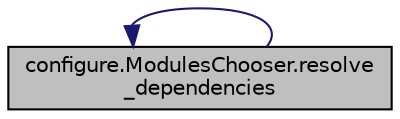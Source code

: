 digraph "configure.ModulesChooser.resolve_dependencies"
{
  edge [fontname="Helvetica",fontsize="10",labelfontname="Helvetica",labelfontsize="10"];
  node [fontname="Helvetica",fontsize="10",shape=record];
  rankdir="LR";
  Node6 [label="configure.ModulesChooser.resolve\l_dependencies",height=0.2,width=0.4,color="black", fillcolor="grey75", style="filled", fontcolor="black"];
  Node6 -> Node6 [dir="back",color="midnightblue",fontsize="10",style="solid"];
}
